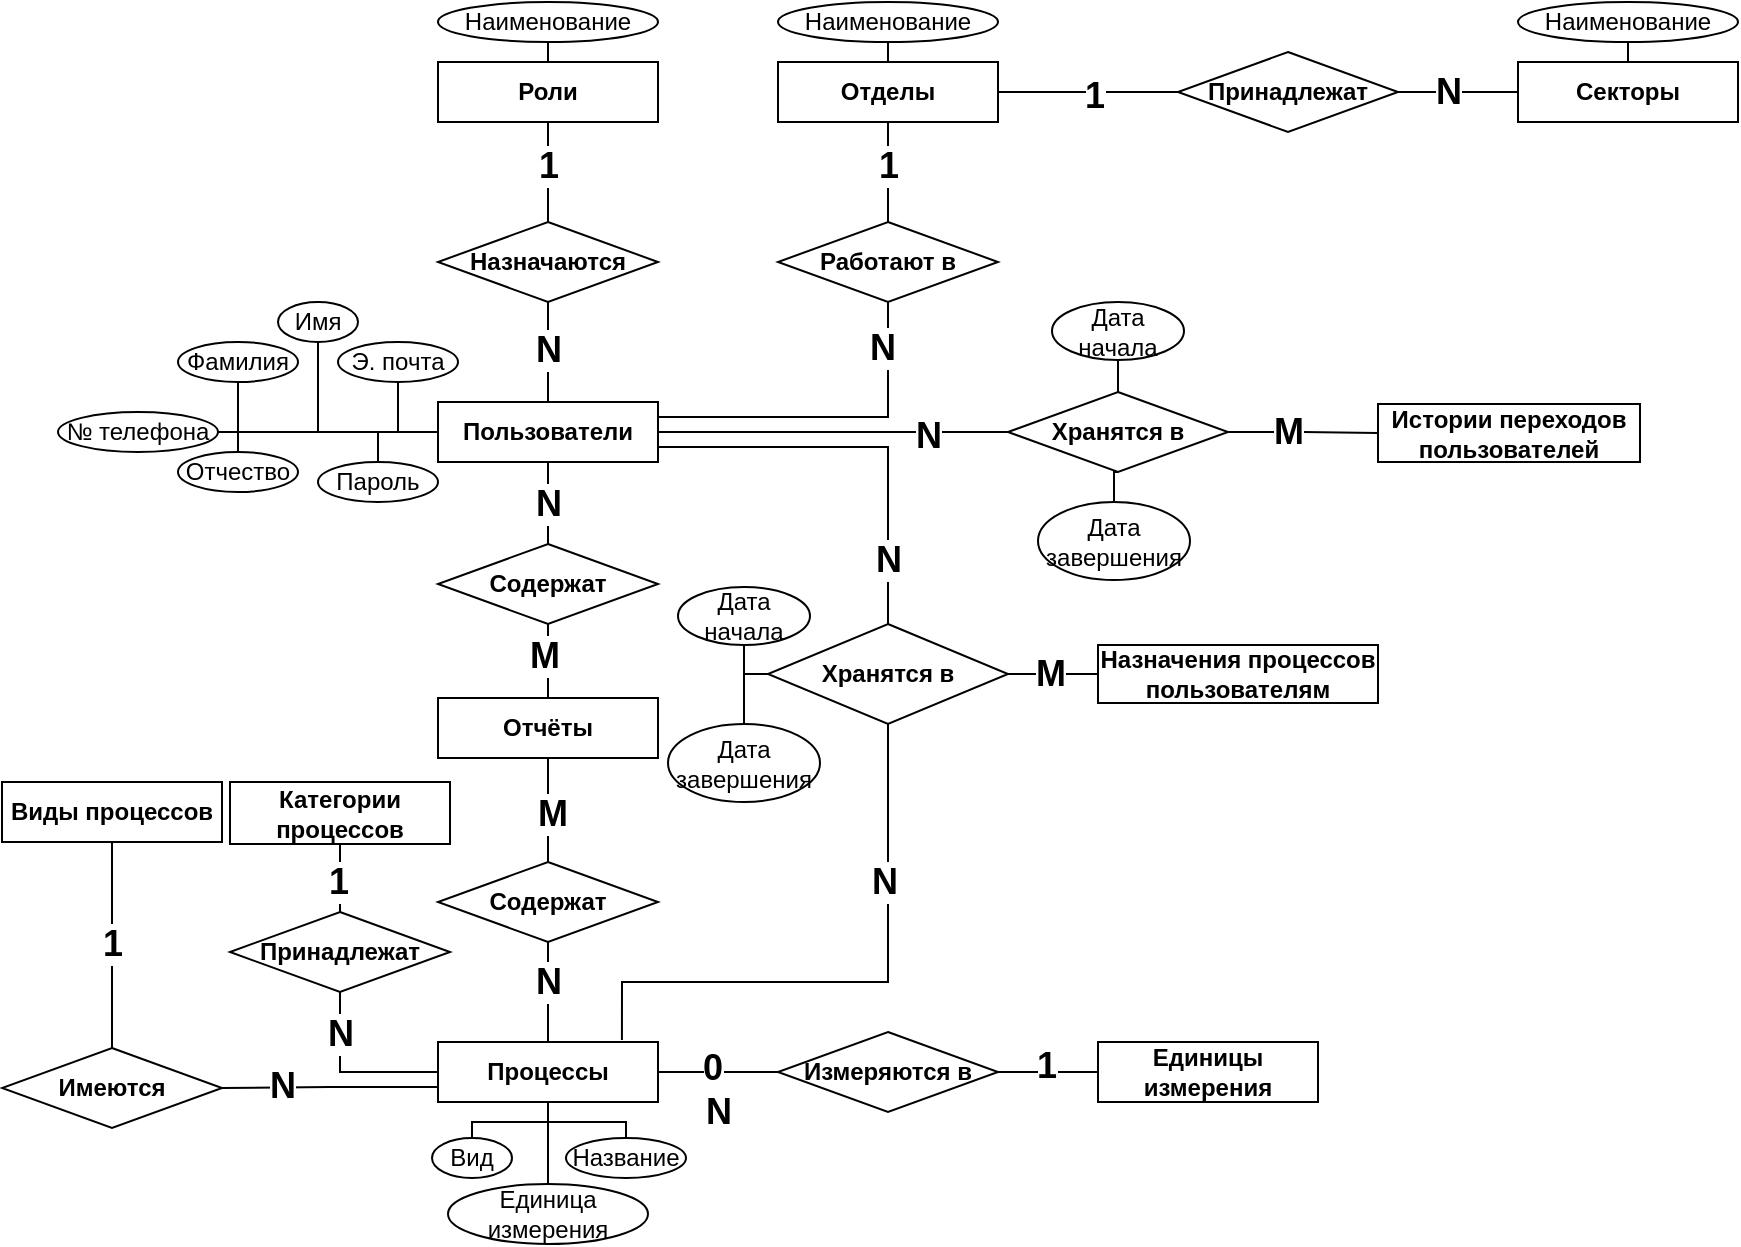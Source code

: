 <mxfile version="24.7.17">
  <diagram id="C5RBs43oDa-KdzZeNtuy" name="Page-1">
    <mxGraphModel dx="2073" dy="788" grid="1" gridSize="10" guides="1" tooltips="1" connect="1" arrows="1" fold="1" page="1" pageScale="1" pageWidth="827" pageHeight="1169" math="0" shadow="0">
      <root>
        <mxCell id="WIyWlLk6GJQsqaUBKTNV-0" />
        <mxCell id="WIyWlLk6GJQsqaUBKTNV-1" parent="WIyWlLk6GJQsqaUBKTNV-0" />
        <mxCell id="W_4Bm7sXQjZraBUoMWmw-0" value="Роли" style="rounded=0;whiteSpace=wrap;html=1;fontStyle=1" parent="WIyWlLk6GJQsqaUBKTNV-1" vertex="1">
          <mxGeometry x="60" y="80" width="110" height="30" as="geometry" />
        </mxCell>
        <mxCell id="W_4Bm7sXQjZraBUoMWmw-1" value="Назначаются" style="rhombus;whiteSpace=wrap;html=1;fontStyle=1" parent="WIyWlLk6GJQsqaUBKTNV-1" vertex="1">
          <mxGeometry x="60" y="160" width="110" height="40" as="geometry" />
        </mxCell>
        <mxCell id="W_4Bm7sXQjZraBUoMWmw-3" value="Пользователи" style="rounded=0;whiteSpace=wrap;html=1;fontStyle=1" parent="WIyWlLk6GJQsqaUBKTNV-1" vertex="1">
          <mxGeometry x="60" y="250" width="110" height="30" as="geometry" />
        </mxCell>
        <mxCell id="W_4Bm7sXQjZraBUoMWmw-4" value="Отчёты" style="rounded=0;whiteSpace=wrap;html=1;fontStyle=1" parent="WIyWlLk6GJQsqaUBKTNV-1" vertex="1">
          <mxGeometry x="60" y="398" width="110" height="30" as="geometry" />
        </mxCell>
        <mxCell id="39qr3r9xYdan70bBbCt1-0" value="Процессы" style="rounded=0;whiteSpace=wrap;html=1;fontStyle=1" parent="WIyWlLk6GJQsqaUBKTNV-1" vertex="1">
          <mxGeometry x="60" y="570" width="110" height="30" as="geometry" />
        </mxCell>
        <mxCell id="39qr3r9xYdan70bBbCt1-3" value="" style="endArrow=none;html=1;rounded=0;edgeStyle=orthogonalEdgeStyle;entryX=0.5;entryY=1;entryDx=0;entryDy=0;exitX=0.5;exitY=0;exitDx=0;exitDy=0;fontStyle=1" parent="WIyWlLk6GJQsqaUBKTNV-1" source="W_4Bm7sXQjZraBUoMWmw-1" target="W_4Bm7sXQjZraBUoMWmw-0" edge="1">
          <mxGeometry width="50" height="50" relative="1" as="geometry">
            <mxPoint x="210" y="330" as="sourcePoint" />
            <mxPoint x="260" y="280" as="targetPoint" />
          </mxGeometry>
        </mxCell>
        <mxCell id="39qr3r9xYdan70bBbCt1-14" value="&lt;font style=&quot;font-size: 18px;&quot;&gt;1&lt;/font&gt;" style="edgeLabel;html=1;align=center;verticalAlign=middle;resizable=0;points=[];fontStyle=1" parent="39qr3r9xYdan70bBbCt1-3" vertex="1" connectable="0">
          <mxGeometry x="0.12" relative="1" as="geometry">
            <mxPoint as="offset" />
          </mxGeometry>
        </mxCell>
        <mxCell id="39qr3r9xYdan70bBbCt1-4" value="" style="endArrow=none;html=1;rounded=0;edgeStyle=orthogonalEdgeStyle;entryX=0.5;entryY=1;entryDx=0;entryDy=0;exitX=0.5;exitY=0;exitDx=0;exitDy=0;fontStyle=1" parent="WIyWlLk6GJQsqaUBKTNV-1" source="W_4Bm7sXQjZraBUoMWmw-3" target="W_4Bm7sXQjZraBUoMWmw-1" edge="1">
          <mxGeometry width="50" height="50" relative="1" as="geometry">
            <mxPoint x="335" y="290" as="sourcePoint" />
            <mxPoint x="200" y="180" as="targetPoint" />
          </mxGeometry>
        </mxCell>
        <mxCell id="39qr3r9xYdan70bBbCt1-17" value="&lt;font style=&quot;font-size: 18px;&quot;&gt;&lt;b&gt;N&lt;/b&gt;&lt;/font&gt;" style="edgeLabel;html=1;align=center;verticalAlign=middle;resizable=0;points=[];" parent="39qr3r9xYdan70bBbCt1-4" vertex="1" connectable="0">
          <mxGeometry x="0.04" relative="1" as="geometry">
            <mxPoint as="offset" />
          </mxGeometry>
        </mxCell>
        <mxCell id="39qr3r9xYdan70bBbCt1-5" value="" style="endArrow=none;html=1;rounded=0;edgeStyle=orthogonalEdgeStyle;entryX=0.5;entryY=1;entryDx=0;entryDy=0;fontStyle=1;exitX=0.5;exitY=0;exitDx=0;exitDy=0;" parent="WIyWlLk6GJQsqaUBKTNV-1" source="W_4Bm7sXQjZraBUoMWmw-0" target="39qr3r9xYdan70bBbCt1-23" edge="1">
          <mxGeometry width="50" height="50" relative="1" as="geometry">
            <mxPoint x="760" y="200" as="sourcePoint" />
            <mxPoint x="540" y="110" as="targetPoint" />
          </mxGeometry>
        </mxCell>
        <mxCell id="39qr3r9xYdan70bBbCt1-6" value="" style="endArrow=none;html=1;rounded=0;edgeStyle=orthogonalEdgeStyle;entryX=1;entryY=0.5;entryDx=0;entryDy=0;fontStyle=1;exitX=0;exitY=0.5;exitDx=0;exitDy=0;" parent="WIyWlLk6GJQsqaUBKTNV-1" source="p_pnH_h7yqQXDwHXi8lg-4" target="p_pnH_h7yqQXDwHXi8lg-0" edge="1">
          <mxGeometry width="50" height="50" relative="1" as="geometry">
            <mxPoint x="400" y="180" as="sourcePoint" />
            <mxPoint x="360" y="165" as="targetPoint" />
          </mxGeometry>
        </mxCell>
        <mxCell id="p_pnH_h7yqQXDwHXi8lg-6" value="&lt;b&gt;&lt;font style=&quot;font-size: 18px;&quot;&gt;1&lt;/font&gt;&lt;/b&gt;" style="edgeLabel;html=1;align=center;verticalAlign=middle;resizable=0;points=[];" parent="39qr3r9xYdan70bBbCt1-6" vertex="1" connectable="0">
          <mxGeometry x="-0.057" y="2" relative="1" as="geometry">
            <mxPoint as="offset" />
          </mxGeometry>
        </mxCell>
        <mxCell id="39qr3r9xYdan70bBbCt1-7" value="" style="endArrow=none;html=1;rounded=0;edgeStyle=orthogonalEdgeStyle;entryX=0.5;entryY=1;entryDx=0;entryDy=0;fontStyle=1;exitX=0.5;exitY=0;exitDx=0;exitDy=0;" parent="WIyWlLk6GJQsqaUBKTNV-1" source="p_pnH_h7yqQXDwHXi8lg-13" target="p_pnH_h7yqQXDwHXi8lg-10" edge="1">
          <mxGeometry width="50" height="50" relative="1" as="geometry">
            <mxPoint x="416" y="860" as="sourcePoint" />
            <mxPoint x="196" y="770" as="targetPoint" />
          </mxGeometry>
        </mxCell>
        <mxCell id="p_pnH_h7yqQXDwHXi8lg-52" value="&lt;b&gt;&lt;font style=&quot;font-size: 18px;&quot;&gt;1&lt;/font&gt;&lt;/b&gt;" style="edgeLabel;html=1;align=center;verticalAlign=middle;resizable=0;points=[];" parent="39qr3r9xYdan70bBbCt1-7" vertex="1" connectable="0">
          <mxGeometry y="-1" relative="1" as="geometry">
            <mxPoint x="-1" y="-1" as="offset" />
          </mxGeometry>
        </mxCell>
        <mxCell id="39qr3r9xYdan70bBbCt1-9" value="" style="endArrow=none;html=1;rounded=0;edgeStyle=orthogonalEdgeStyle;entryX=1;entryY=0.25;entryDx=0;entryDy=0;fontStyle=1;exitX=0.5;exitY=1;exitDx=0;exitDy=0;" parent="WIyWlLk6GJQsqaUBKTNV-1" source="39qr3r9xYdan70bBbCt1-50" target="W_4Bm7sXQjZraBUoMWmw-3" edge="1">
          <mxGeometry width="50" height="50" relative="1" as="geometry">
            <mxPoint x="440" y="390" as="sourcePoint" />
            <mxPoint x="220" y="300" as="targetPoint" />
          </mxGeometry>
        </mxCell>
        <mxCell id="p_pnH_h7yqQXDwHXi8lg-8" value="&lt;b&gt;&lt;font style=&quot;font-size: 18px;&quot;&gt;N&lt;/font&gt;&lt;/b&gt;" style="edgeLabel;html=1;align=center;verticalAlign=middle;resizable=0;points=[];" parent="39qr3r9xYdan70bBbCt1-9" vertex="1" connectable="0">
          <mxGeometry x="0.075" y="-1" relative="1" as="geometry">
            <mxPoint x="32" y="-34" as="offset" />
          </mxGeometry>
        </mxCell>
        <mxCell id="39qr3r9xYdan70bBbCt1-23" value="Наименование" style="ellipse;whiteSpace=wrap;html=1;" parent="WIyWlLk6GJQsqaUBKTNV-1" vertex="1">
          <mxGeometry x="60" y="50" width="110" height="20" as="geometry" />
        </mxCell>
        <mxCell id="39qr3r9xYdan70bBbCt1-25" value="" style="endArrow=none;html=1;rounded=0;edgeStyle=orthogonalEdgeStyle;entryX=0.5;entryY=1;entryDx=0;entryDy=0;fontStyle=1;exitX=0;exitY=0.5;exitDx=0;exitDy=0;" parent="WIyWlLk6GJQsqaUBKTNV-1" source="W_4Bm7sXQjZraBUoMWmw-3" target="39qr3r9xYdan70bBbCt1-26" edge="1">
          <mxGeometry width="50" height="50" relative="1" as="geometry">
            <mxPoint x="-70" y="180" as="sourcePoint" />
            <mxPoint x="410" y="205" as="targetPoint" />
          </mxGeometry>
        </mxCell>
        <mxCell id="39qr3r9xYdan70bBbCt1-26" value="Фамилия" style="ellipse;whiteSpace=wrap;html=1;" parent="WIyWlLk6GJQsqaUBKTNV-1" vertex="1">
          <mxGeometry x="-70" y="220" width="60" height="20" as="geometry" />
        </mxCell>
        <mxCell id="39qr3r9xYdan70bBbCt1-27" value="" style="endArrow=none;html=1;rounded=0;edgeStyle=orthogonalEdgeStyle;entryX=0.5;entryY=1;entryDx=0;entryDy=0;fontStyle=1;exitX=0;exitY=0.5;exitDx=0;exitDy=0;" parent="WIyWlLk6GJQsqaUBKTNV-1" source="W_4Bm7sXQjZraBUoMWmw-3" target="39qr3r9xYdan70bBbCt1-28" edge="1">
          <mxGeometry width="50" height="50" relative="1" as="geometry">
            <mxPoint x="60" y="260" as="sourcePoint" />
            <mxPoint x="430" y="275" as="targetPoint" />
          </mxGeometry>
        </mxCell>
        <mxCell id="39qr3r9xYdan70bBbCt1-28" value="Имя" style="ellipse;whiteSpace=wrap;html=1;" parent="WIyWlLk6GJQsqaUBKTNV-1" vertex="1">
          <mxGeometry x="-20" y="200" width="40" height="20" as="geometry" />
        </mxCell>
        <mxCell id="39qr3r9xYdan70bBbCt1-29" value="" style="endArrow=none;html=1;rounded=0;edgeStyle=orthogonalEdgeStyle;entryX=0.5;entryY=0;entryDx=0;entryDy=0;fontStyle=1;exitX=0;exitY=0.5;exitDx=0;exitDy=0;" parent="WIyWlLk6GJQsqaUBKTNV-1" source="W_4Bm7sXQjZraBUoMWmw-3" target="39qr3r9xYdan70bBbCt1-30" edge="1">
          <mxGeometry width="50" height="50" relative="1" as="geometry">
            <mxPoint x="-70" y="180" as="sourcePoint" />
            <mxPoint x="490" y="35" as="targetPoint" />
          </mxGeometry>
        </mxCell>
        <mxCell id="39qr3r9xYdan70bBbCt1-30" value="Отчество" style="ellipse;whiteSpace=wrap;html=1;" parent="WIyWlLk6GJQsqaUBKTNV-1" vertex="1">
          <mxGeometry x="-70" y="275" width="60" height="20" as="geometry" />
        </mxCell>
        <mxCell id="39qr3r9xYdan70bBbCt1-32" value="" style="endArrow=none;html=1;rounded=0;edgeStyle=orthogonalEdgeStyle;entryX=0.5;entryY=1;entryDx=0;entryDy=0;fontStyle=1;exitX=0;exitY=0.5;exitDx=0;exitDy=0;" parent="WIyWlLk6GJQsqaUBKTNV-1" source="W_4Bm7sXQjZraBUoMWmw-3" target="39qr3r9xYdan70bBbCt1-33" edge="1">
          <mxGeometry width="50" height="50" relative="1" as="geometry">
            <mxPoint x="-70" y="265" as="sourcePoint" />
            <mxPoint x="410" y="290" as="targetPoint" />
          </mxGeometry>
        </mxCell>
        <mxCell id="39qr3r9xYdan70bBbCt1-34" value="" style="endArrow=none;html=1;rounded=0;edgeStyle=orthogonalEdgeStyle;entryX=1;entryY=0.5;entryDx=0;entryDy=0;fontStyle=1;exitX=0;exitY=0.5;exitDx=0;exitDy=0;" parent="WIyWlLk6GJQsqaUBKTNV-1" source="W_4Bm7sXQjZraBUoMWmw-3" target="39qr3r9xYdan70bBbCt1-35" edge="1">
          <mxGeometry width="50" height="50" relative="1" as="geometry">
            <mxPoint x="-70" y="265" as="sourcePoint" />
            <mxPoint x="430" y="360" as="targetPoint" />
          </mxGeometry>
        </mxCell>
        <mxCell id="39qr3r9xYdan70bBbCt1-35" value="№ телефона" style="ellipse;whiteSpace=wrap;html=1;" parent="WIyWlLk6GJQsqaUBKTNV-1" vertex="1">
          <mxGeometry x="-130" y="255" width="80" height="20" as="geometry" />
        </mxCell>
        <mxCell id="39qr3r9xYdan70bBbCt1-36" value="" style="endArrow=none;html=1;rounded=0;edgeStyle=orthogonalEdgeStyle;entryX=0.5;entryY=0;entryDx=0;entryDy=0;fontStyle=1;exitX=0;exitY=0.5;exitDx=0;exitDy=0;" parent="WIyWlLk6GJQsqaUBKTNV-1" source="W_4Bm7sXQjZraBUoMWmw-3" target="39qr3r9xYdan70bBbCt1-37" edge="1">
          <mxGeometry width="50" height="50" relative="1" as="geometry">
            <mxPoint x="-70" y="265" as="sourcePoint" />
            <mxPoint x="490" y="120" as="targetPoint" />
          </mxGeometry>
        </mxCell>
        <mxCell id="39qr3r9xYdan70bBbCt1-37" value="Пароль" style="ellipse;whiteSpace=wrap;html=1;" parent="WIyWlLk6GJQsqaUBKTNV-1" vertex="1">
          <mxGeometry y="280" width="60" height="20" as="geometry" />
        </mxCell>
        <mxCell id="39qr3r9xYdan70bBbCt1-33" value="Э. почта" style="ellipse;whiteSpace=wrap;html=1;" parent="WIyWlLk6GJQsqaUBKTNV-1" vertex="1">
          <mxGeometry x="10" y="220" width="60" height="20" as="geometry" />
        </mxCell>
        <mxCell id="39qr3r9xYdan70bBbCt1-40" value="" style="endArrow=none;html=1;rounded=0;edgeStyle=orthogonalEdgeStyle;entryX=0.5;entryY=0;entryDx=0;entryDy=0;fontStyle=1;exitX=0.5;exitY=1;exitDx=0;exitDy=0;" parent="WIyWlLk6GJQsqaUBKTNV-1" source="39qr3r9xYdan70bBbCt1-0" target="39qr3r9xYdan70bBbCt1-41" edge="1">
          <mxGeometry width="50" height="50" relative="1" as="geometry">
            <mxPoint x="166" y="785" as="sourcePoint" />
            <mxPoint x="686" y="810" as="targetPoint" />
          </mxGeometry>
        </mxCell>
        <mxCell id="39qr3r9xYdan70bBbCt1-41" value="Название" style="ellipse;whiteSpace=wrap;html=1;" parent="WIyWlLk6GJQsqaUBKTNV-1" vertex="1">
          <mxGeometry x="124" y="618" width="60" height="20" as="geometry" />
        </mxCell>
        <mxCell id="39qr3r9xYdan70bBbCt1-42" value="" style="endArrow=none;html=1;rounded=0;edgeStyle=orthogonalEdgeStyle;entryX=0.5;entryY=0;entryDx=0;entryDy=0;fontStyle=1;exitX=0.5;exitY=1;exitDx=0;exitDy=0;" parent="WIyWlLk6GJQsqaUBKTNV-1" source="39qr3r9xYdan70bBbCt1-0" target="39qr3r9xYdan70bBbCt1-43" edge="1">
          <mxGeometry width="50" height="50" relative="1" as="geometry">
            <mxPoint x="166" y="785" as="sourcePoint" />
            <mxPoint x="706" y="880" as="targetPoint" />
          </mxGeometry>
        </mxCell>
        <mxCell id="39qr3r9xYdan70bBbCt1-43" value="Вид" style="ellipse;whiteSpace=wrap;html=1;" parent="WIyWlLk6GJQsqaUBKTNV-1" vertex="1">
          <mxGeometry x="57" y="618" width="40" height="20" as="geometry" />
        </mxCell>
        <mxCell id="39qr3r9xYdan70bBbCt1-44" value="" style="endArrow=none;html=1;rounded=0;edgeStyle=orthogonalEdgeStyle;entryX=0.5;entryY=0;entryDx=0;entryDy=0;fontStyle=1;exitX=0.5;exitY=1;exitDx=0;exitDy=0;" parent="WIyWlLk6GJQsqaUBKTNV-1" source="39qr3r9xYdan70bBbCt1-0" target="39qr3r9xYdan70bBbCt1-45" edge="1">
          <mxGeometry width="50" height="50" relative="1" as="geometry">
            <mxPoint x="136" y="770" as="sourcePoint" />
            <mxPoint x="766" y="640" as="targetPoint" />
          </mxGeometry>
        </mxCell>
        <mxCell id="39qr3r9xYdan70bBbCt1-45" value="Единица измерения" style="ellipse;whiteSpace=wrap;html=1;" parent="WIyWlLk6GJQsqaUBKTNV-1" vertex="1">
          <mxGeometry x="65" y="641" width="100" height="30" as="geometry" />
        </mxCell>
        <mxCell id="39qr3r9xYdan70bBbCt1-49" value="Секторы" style="rounded=0;whiteSpace=wrap;html=1;fontStyle=1" parent="WIyWlLk6GJQsqaUBKTNV-1" vertex="1">
          <mxGeometry x="600" y="80" width="110" height="30" as="geometry" />
        </mxCell>
        <mxCell id="39qr3r9xYdan70bBbCt1-50" value="Работают в" style="rhombus;whiteSpace=wrap;html=1;fontStyle=1" parent="WIyWlLk6GJQsqaUBKTNV-1" vertex="1">
          <mxGeometry x="230" y="160" width="110" height="40" as="geometry" />
        </mxCell>
        <mxCell id="39qr3r9xYdan70bBbCt1-51" value="" style="endArrow=none;html=1;rounded=0;edgeStyle=orthogonalEdgeStyle;entryX=0.5;entryY=1;entryDx=0;entryDy=0;exitX=0.5;exitY=0;exitDx=0;exitDy=0;fontStyle=1" parent="WIyWlLk6GJQsqaUBKTNV-1" source="39qr3r9xYdan70bBbCt1-50" target="p_pnH_h7yqQXDwHXi8lg-0" edge="1">
          <mxGeometry width="50" height="50" relative="1" as="geometry">
            <mxPoint x="430" y="340" as="sourcePoint" />
            <mxPoint x="480" y="290" as="targetPoint" />
          </mxGeometry>
        </mxCell>
        <mxCell id="39qr3r9xYdan70bBbCt1-52" value="&lt;font style=&quot;font-size: 18px;&quot;&gt;1&lt;/font&gt;" style="edgeLabel;html=1;align=center;verticalAlign=middle;resizable=0;points=[];fontStyle=1" parent="39qr3r9xYdan70bBbCt1-51" vertex="1" connectable="0">
          <mxGeometry x="0.12" relative="1" as="geometry">
            <mxPoint as="offset" />
          </mxGeometry>
        </mxCell>
        <mxCell id="39qr3r9xYdan70bBbCt1-53" value="" style="endArrow=none;html=1;rounded=0;edgeStyle=orthogonalEdgeStyle;entryX=0.5;entryY=1;entryDx=0;entryDy=0;fontStyle=1;exitX=0.5;exitY=0;exitDx=0;exitDy=0;" parent="WIyWlLk6GJQsqaUBKTNV-1" source="39qr3r9xYdan70bBbCt1-49" target="39qr3r9xYdan70bBbCt1-54" edge="1">
          <mxGeometry width="50" height="50" relative="1" as="geometry">
            <mxPoint x="1330" y="210" as="sourcePoint" />
            <mxPoint x="1110" y="120" as="targetPoint" />
          </mxGeometry>
        </mxCell>
        <mxCell id="39qr3r9xYdan70bBbCt1-54" value="Наименование" style="ellipse;whiteSpace=wrap;html=1;" parent="WIyWlLk6GJQsqaUBKTNV-1" vertex="1">
          <mxGeometry x="600" y="50" width="110" height="20" as="geometry" />
        </mxCell>
        <mxCell id="p_pnH_h7yqQXDwHXi8lg-0" value="Отделы" style="rounded=0;whiteSpace=wrap;html=1;fontStyle=1" parent="WIyWlLk6GJQsqaUBKTNV-1" vertex="1">
          <mxGeometry x="230" y="80" width="110" height="30" as="geometry" />
        </mxCell>
        <mxCell id="p_pnH_h7yqQXDwHXi8lg-1" value="" style="endArrow=none;html=1;rounded=0;edgeStyle=orthogonalEdgeStyle;entryX=0.5;entryY=1;entryDx=0;entryDy=0;fontStyle=1;exitX=0.5;exitY=0;exitDx=0;exitDy=0;" parent="WIyWlLk6GJQsqaUBKTNV-1" source="p_pnH_h7yqQXDwHXi8lg-0" target="p_pnH_h7yqQXDwHXi8lg-2" edge="1">
          <mxGeometry width="50" height="50" relative="1" as="geometry">
            <mxPoint x="980" y="210" as="sourcePoint" />
            <mxPoint x="760" y="120" as="targetPoint" />
          </mxGeometry>
        </mxCell>
        <mxCell id="p_pnH_h7yqQXDwHXi8lg-2" value="Наименование" style="ellipse;whiteSpace=wrap;html=1;" parent="WIyWlLk6GJQsqaUBKTNV-1" vertex="1">
          <mxGeometry x="230" y="50" width="110" height="20" as="geometry" />
        </mxCell>
        <mxCell id="p_pnH_h7yqQXDwHXi8lg-4" value="Принадлежат" style="rhombus;whiteSpace=wrap;html=1;fontStyle=1" parent="WIyWlLk6GJQsqaUBKTNV-1" vertex="1">
          <mxGeometry x="430" y="75" width="110" height="40" as="geometry" />
        </mxCell>
        <mxCell id="p_pnH_h7yqQXDwHXi8lg-5" value="" style="endArrow=none;html=1;rounded=0;edgeStyle=orthogonalEdgeStyle;entryX=0;entryY=0.5;entryDx=0;entryDy=0;fontStyle=1;exitX=1;exitY=0.5;exitDx=0;exitDy=0;" parent="WIyWlLk6GJQsqaUBKTNV-1" source="p_pnH_h7yqQXDwHXi8lg-4" target="39qr3r9xYdan70bBbCt1-49" edge="1">
          <mxGeometry width="50" height="50" relative="1" as="geometry">
            <mxPoint x="430" y="180" as="sourcePoint" />
            <mxPoint x="370" y="105" as="targetPoint" />
          </mxGeometry>
        </mxCell>
        <mxCell id="p_pnH_h7yqQXDwHXi8lg-9" value="&lt;b&gt;&lt;font style=&quot;font-size: 18px;&quot;&gt;N&lt;/font&gt;&lt;/b&gt;" style="edgeLabel;html=1;align=center;verticalAlign=middle;resizable=0;points=[];" parent="p_pnH_h7yqQXDwHXi8lg-5" vertex="1" connectable="0">
          <mxGeometry x="-0.167" relative="1" as="geometry">
            <mxPoint as="offset" />
          </mxGeometry>
        </mxCell>
        <mxCell id="p_pnH_h7yqQXDwHXi8lg-10" value="Виды процессов" style="rounded=0;whiteSpace=wrap;html=1;fontStyle=1" parent="WIyWlLk6GJQsqaUBKTNV-1" vertex="1">
          <mxGeometry x="-158" y="440" width="110" height="30" as="geometry" />
        </mxCell>
        <mxCell id="p_pnH_h7yqQXDwHXi8lg-11" value="Категории процессов" style="rounded=0;whiteSpace=wrap;html=1;fontStyle=1" parent="WIyWlLk6GJQsqaUBKTNV-1" vertex="1">
          <mxGeometry x="-44" y="440" width="110" height="31" as="geometry" />
        </mxCell>
        <mxCell id="p_pnH_h7yqQXDwHXi8lg-12" value="Принадлежат" style="rhombus;whiteSpace=wrap;html=1;fontStyle=1" parent="WIyWlLk6GJQsqaUBKTNV-1" vertex="1">
          <mxGeometry x="-44" y="505" width="110" height="40" as="geometry" />
        </mxCell>
        <mxCell id="p_pnH_h7yqQXDwHXi8lg-13" value="Имеются" style="rhombus;whiteSpace=wrap;html=1;fontStyle=1" parent="WIyWlLk6GJQsqaUBKTNV-1" vertex="1">
          <mxGeometry x="-158" y="573" width="110" height="40" as="geometry" />
        </mxCell>
        <mxCell id="p_pnH_h7yqQXDwHXi8lg-14" value="" style="endArrow=none;html=1;rounded=0;edgeStyle=orthogonalEdgeStyle;fontStyle=1;entryX=1;entryY=0.5;entryDx=0;entryDy=0;exitX=0;exitY=0.75;exitDx=0;exitDy=0;" parent="WIyWlLk6GJQsqaUBKTNV-1" source="39qr3r9xYdan70bBbCt1-0" target="p_pnH_h7yqQXDwHXi8lg-13" edge="1">
          <mxGeometry width="50" height="50" relative="1" as="geometry">
            <mxPoint x="136" y="650" as="sourcePoint" />
            <mxPoint x="66" y="700" as="targetPoint" />
          </mxGeometry>
        </mxCell>
        <mxCell id="p_pnH_h7yqQXDwHXi8lg-51" value="&lt;b&gt;&lt;font style=&quot;font-size: 18px;&quot;&gt;N&lt;/font&gt;&lt;/b&gt;" style="edgeLabel;html=1;align=center;verticalAlign=middle;resizable=0;points=[];" parent="p_pnH_h7yqQXDwHXi8lg-14" vertex="1" connectable="0">
          <mxGeometry y="-2" relative="1" as="geometry">
            <mxPoint x="-24" y="1" as="offset" />
          </mxGeometry>
        </mxCell>
        <mxCell id="p_pnH_h7yqQXDwHXi8lg-15" value="" style="endArrow=none;html=1;rounded=0;edgeStyle=orthogonalEdgeStyle;entryX=0.5;entryY=1;entryDx=0;entryDy=0;fontStyle=1;exitX=0;exitY=0.5;exitDx=0;exitDy=0;" parent="WIyWlLk6GJQsqaUBKTNV-1" source="39qr3r9xYdan70bBbCt1-0" target="p_pnH_h7yqQXDwHXi8lg-12" edge="1">
          <mxGeometry width="50" height="50" relative="1" as="geometry">
            <mxPoint x="6" y="525" as="sourcePoint" />
            <mxPoint x="6" y="590" as="targetPoint" />
          </mxGeometry>
        </mxCell>
        <mxCell id="p_pnH_h7yqQXDwHXi8lg-92" value="&lt;font style=&quot;font-size: 18px;&quot;&gt;&lt;b&gt;N&lt;/b&gt;&lt;/font&gt;" style="edgeLabel;html=1;align=center;verticalAlign=middle;resizable=0;points=[];" parent="p_pnH_h7yqQXDwHXi8lg-15" vertex="1" connectable="0">
          <mxGeometry x="0.528" relative="1" as="geometry">
            <mxPoint as="offset" />
          </mxGeometry>
        </mxCell>
        <mxCell id="p_pnH_h7yqQXDwHXi8lg-16" value="" style="endArrow=none;html=1;rounded=0;edgeStyle=orthogonalEdgeStyle;fontStyle=1;exitX=0.5;exitY=0;exitDx=0;exitDy=0;entryX=0.5;entryY=1;entryDx=0;entryDy=0;" parent="WIyWlLk6GJQsqaUBKTNV-1" source="39qr3r9xYdan70bBbCt1-0" target="p_pnH_h7yqQXDwHXi8lg-46" edge="1">
          <mxGeometry width="50" height="50" relative="1" as="geometry">
            <mxPoint x="156" y="695" as="sourcePoint" />
            <mxPoint x="196" y="740" as="targetPoint" />
          </mxGeometry>
        </mxCell>
        <mxCell id="p_pnH_h7yqQXDwHXi8lg-53" value="&lt;b&gt;&lt;font style=&quot;font-size: 18px;&quot;&gt;N&lt;/font&gt;&lt;/b&gt;" style="edgeLabel;html=1;align=center;verticalAlign=middle;resizable=0;points=[];" parent="p_pnH_h7yqQXDwHXi8lg-16" vertex="1" connectable="0">
          <mxGeometry x="0.318" y="-1" relative="1" as="geometry">
            <mxPoint x="-1" y="3" as="offset" />
          </mxGeometry>
        </mxCell>
        <mxCell id="p_pnH_h7yqQXDwHXi8lg-17" value="" style="endArrow=none;html=1;rounded=0;edgeStyle=orthogonalEdgeStyle;entryX=0.5;entryY=1;entryDx=0;entryDy=0;fontStyle=1;exitX=0.5;exitY=0;exitDx=0;exitDy=0;" parent="WIyWlLk6GJQsqaUBKTNV-1" source="p_pnH_h7yqQXDwHXi8lg-46" target="W_4Bm7sXQjZraBUoMWmw-4" edge="1">
          <mxGeometry width="50" height="50" relative="1" as="geometry">
            <mxPoint x="271" y="682" as="sourcePoint" />
            <mxPoint x="271" y="747" as="targetPoint" />
          </mxGeometry>
        </mxCell>
        <mxCell id="p_pnH_h7yqQXDwHXi8lg-90" value="&lt;b&gt;&lt;font style=&quot;font-size: 18px;&quot;&gt;M&lt;/font&gt;&lt;/b&gt;" style="edgeLabel;html=1;align=center;verticalAlign=middle;resizable=0;points=[];" parent="p_pnH_h7yqQXDwHXi8lg-17" vertex="1" connectable="0">
          <mxGeometry x="-0.08" y="-2" relative="1" as="geometry">
            <mxPoint as="offset" />
          </mxGeometry>
        </mxCell>
        <mxCell id="p_pnH_h7yqQXDwHXi8lg-43" value="" style="endArrow=none;html=1;rounded=0;edgeStyle=orthogonalEdgeStyle;fontStyle=1;entryX=0.5;entryY=0;entryDx=0;entryDy=0;exitX=0.5;exitY=1;exitDx=0;exitDy=0;" parent="WIyWlLk6GJQsqaUBKTNV-1" source="p_pnH_h7yqQXDwHXi8lg-11" target="p_pnH_h7yqQXDwHXi8lg-12" edge="1">
          <mxGeometry width="50" height="50" relative="1" as="geometry">
            <mxPoint x="-234" y="615" as="sourcePoint" />
            <mxPoint x="-124" y="680" as="targetPoint" />
            <Array as="points" />
          </mxGeometry>
        </mxCell>
        <mxCell id="p_pnH_h7yqQXDwHXi8lg-93" value="&lt;b&gt;&lt;font style=&quot;font-size: 18px;&quot;&gt;1&lt;/font&gt;&lt;/b&gt;" style="edgeLabel;html=1;align=center;verticalAlign=middle;resizable=0;points=[];" parent="p_pnH_h7yqQXDwHXi8lg-43" vertex="1" connectable="0">
          <mxGeometry x="-0.235" y="1" relative="1" as="geometry">
            <mxPoint x="-2" y="6" as="offset" />
          </mxGeometry>
        </mxCell>
        <mxCell id="p_pnH_h7yqQXDwHXi8lg-46" value="Содержат" style="rhombus;whiteSpace=wrap;html=1;fontStyle=1" parent="WIyWlLk6GJQsqaUBKTNV-1" vertex="1">
          <mxGeometry x="60" y="480" width="110" height="40" as="geometry" />
        </mxCell>
        <mxCell id="p_pnH_h7yqQXDwHXi8lg-55" value="" style="endArrow=none;html=1;rounded=0;edgeStyle=orthogonalEdgeStyle;entryX=0;entryY=0.5;entryDx=0;entryDy=0;fontStyle=1;exitX=1;exitY=0.5;exitDx=0;exitDy=0;" parent="WIyWlLk6GJQsqaUBKTNV-1" source="39qr3r9xYdan70bBbCt1-0" target="p_pnH_h7yqQXDwHXi8lg-95" edge="1">
          <mxGeometry width="50" height="50" relative="1" as="geometry">
            <mxPoint x="230" y="470" as="sourcePoint" />
            <mxPoint x="230" y="535" as="targetPoint" />
          </mxGeometry>
        </mxCell>
        <mxCell id="p_pnH_h7yqQXDwHXi8lg-98" value="&lt;b&gt;&lt;font style=&quot;font-size: 18px;&quot;&gt;0&lt;/font&gt;&lt;/b&gt;" style="edgeLabel;html=1;align=center;verticalAlign=middle;resizable=0;points=[];" parent="p_pnH_h7yqQXDwHXi8lg-55" vertex="1" connectable="0">
          <mxGeometry x="-0.1" y="2" relative="1" as="geometry">
            <mxPoint as="offset" />
          </mxGeometry>
        </mxCell>
        <mxCell id="p_pnH_h7yqQXDwHXi8lg-83" value="Содержат" style="rhombus;whiteSpace=wrap;html=1;fontStyle=1" parent="WIyWlLk6GJQsqaUBKTNV-1" vertex="1">
          <mxGeometry x="60" y="321" width="110" height="40" as="geometry" />
        </mxCell>
        <mxCell id="p_pnH_h7yqQXDwHXi8lg-84" value="" style="endArrow=none;html=1;rounded=0;edgeStyle=orthogonalEdgeStyle;exitX=0.5;exitY=0;exitDx=0;exitDy=0;entryX=0.5;entryY=1;entryDx=0;entryDy=0;" parent="WIyWlLk6GJQsqaUBKTNV-1" source="W_4Bm7sXQjZraBUoMWmw-4" target="p_pnH_h7yqQXDwHXi8lg-83" edge="1">
          <mxGeometry width="50" height="50" relative="1" as="geometry">
            <mxPoint x="20" y="470" as="sourcePoint" />
            <mxPoint x="20" y="410" as="targetPoint" />
          </mxGeometry>
        </mxCell>
        <mxCell id="p_pnH_h7yqQXDwHXi8lg-89" value="&lt;b&gt;&lt;font style=&quot;font-size: 18px;&quot;&gt;M&lt;/font&gt;&lt;/b&gt;" style="edgeLabel;html=1;align=center;verticalAlign=middle;resizable=0;points=[];" parent="p_pnH_h7yqQXDwHXi8lg-84" vertex="1" connectable="0">
          <mxGeometry x="0.164" y="2" relative="1" as="geometry">
            <mxPoint as="offset" />
          </mxGeometry>
        </mxCell>
        <mxCell id="p_pnH_h7yqQXDwHXi8lg-86" value="" style="endArrow=none;html=1;rounded=0;edgeStyle=orthogonalEdgeStyle;entryX=0.5;entryY=0;entryDx=0;entryDy=0;fontStyle=1;exitX=0.5;exitY=1;exitDx=0;exitDy=0;" parent="WIyWlLk6GJQsqaUBKTNV-1" source="W_4Bm7sXQjZraBUoMWmw-3" target="p_pnH_h7yqQXDwHXi8lg-83" edge="1">
          <mxGeometry width="50" height="50" relative="1" as="geometry">
            <mxPoint x="200" y="400" as="sourcePoint" />
            <mxPoint x="200" y="465" as="targetPoint" />
          </mxGeometry>
        </mxCell>
        <mxCell id="p_pnH_h7yqQXDwHXi8lg-87" value="&lt;b&gt;&lt;font style=&quot;font-size: 18px;&quot;&gt;N&lt;/font&gt;&lt;/b&gt;" style="edgeLabel;html=1;align=center;verticalAlign=middle;resizable=0;points=[];" parent="p_pnH_h7yqQXDwHXi8lg-86" vertex="1" connectable="0">
          <mxGeometry x="0.033" relative="1" as="geometry">
            <mxPoint as="offset" />
          </mxGeometry>
        </mxCell>
        <mxCell id="p_pnH_h7yqQXDwHXi8lg-94" value="Единицы измерения" style="rounded=0;whiteSpace=wrap;html=1;fontStyle=1" parent="WIyWlLk6GJQsqaUBKTNV-1" vertex="1">
          <mxGeometry x="390" y="570" width="110" height="30" as="geometry" />
        </mxCell>
        <mxCell id="p_pnH_h7yqQXDwHXi8lg-95" value="Измеряются в" style="rhombus;whiteSpace=wrap;html=1;fontStyle=1" parent="WIyWlLk6GJQsqaUBKTNV-1" vertex="1">
          <mxGeometry x="230" y="565" width="110" height="40" as="geometry" />
        </mxCell>
        <mxCell id="p_pnH_h7yqQXDwHXi8lg-96" value="" style="endArrow=none;html=1;rounded=0;edgeStyle=orthogonalEdgeStyle;entryX=0.836;entryY=-0.033;entryDx=0;entryDy=0;fontStyle=1;exitX=0.5;exitY=1;exitDx=0;exitDy=0;entryPerimeter=0;" parent="WIyWlLk6GJQsqaUBKTNV-1" source="p_pnH_h7yqQXDwHXi8lg-103" target="39qr3r9xYdan70bBbCt1-0" edge="1">
          <mxGeometry width="50" height="50" relative="1" as="geometry">
            <mxPoint x="285" y="445" as="sourcePoint" />
            <mxPoint x="240" y="405" as="targetPoint" />
            <Array as="points">
              <mxPoint x="285" y="540" />
              <mxPoint x="152" y="540" />
            </Array>
          </mxGeometry>
        </mxCell>
        <mxCell id="p_pnH_h7yqQXDwHXi8lg-110" value="&lt;font style=&quot;font-size: 18px;&quot;&gt;&lt;b&gt;N&lt;/b&gt;&lt;/font&gt;" style="edgeLabel;html=1;align=center;verticalAlign=middle;resizable=0;points=[];" parent="p_pnH_h7yqQXDwHXi8lg-96" vertex="1" connectable="0">
          <mxGeometry x="0.44" y="-1" relative="1" as="geometry">
            <mxPoint x="78" y="-49" as="offset" />
          </mxGeometry>
        </mxCell>
        <mxCell id="p_pnH_h7yqQXDwHXi8lg-97" value="" style="endArrow=none;html=1;rounded=0;edgeStyle=orthogonalEdgeStyle;fontStyle=1;exitX=1;exitY=0.5;exitDx=0;exitDy=0;entryX=0;entryY=0.5;entryDx=0;entryDy=0;" parent="WIyWlLk6GJQsqaUBKTNV-1" source="p_pnH_h7yqQXDwHXi8lg-95" target="p_pnH_h7yqQXDwHXi8lg-94" edge="1">
          <mxGeometry width="50" height="50" relative="1" as="geometry">
            <mxPoint x="310" y="613" as="sourcePoint" />
            <mxPoint x="350" y="585" as="targetPoint" />
          </mxGeometry>
        </mxCell>
        <mxCell id="p_pnH_h7yqQXDwHXi8lg-99" value="&lt;font style=&quot;font-size: 18px;&quot;&gt;&lt;b&gt;1&lt;/b&gt;&lt;/font&gt;" style="edgeLabel;html=1;align=center;verticalAlign=middle;resizable=0;points=[];" parent="p_pnH_h7yqQXDwHXi8lg-97" vertex="1" connectable="0">
          <mxGeometry x="-0.04" y="3" relative="1" as="geometry">
            <mxPoint as="offset" />
          </mxGeometry>
        </mxCell>
        <mxCell id="p_pnH_h7yqQXDwHXi8lg-100" value="&lt;b&gt;&lt;font style=&quot;font-size: 18px;&quot;&gt;N&lt;/font&gt;&lt;/b&gt;" style="text;html=1;align=center;verticalAlign=middle;resizable=0;points=[];autosize=1;strokeColor=none;fillColor=none;" parent="WIyWlLk6GJQsqaUBKTNV-1" vertex="1">
          <mxGeometry x="180" y="585" width="40" height="40" as="geometry" />
        </mxCell>
        <mxCell id="p_pnH_h7yqQXDwHXi8lg-101" value="Истории переходов пользователей" style="rounded=0;whiteSpace=wrap;html=1;fontStyle=1" parent="WIyWlLk6GJQsqaUBKTNV-1" vertex="1">
          <mxGeometry x="530" y="251" width="131" height="29" as="geometry" />
        </mxCell>
        <mxCell id="p_pnH_h7yqQXDwHXi8lg-102" value="Назначения процессов пользователям" style="rounded=0;whiteSpace=wrap;html=1;fontStyle=1" parent="WIyWlLk6GJQsqaUBKTNV-1" vertex="1">
          <mxGeometry x="390" y="371.5" width="140" height="29" as="geometry" />
        </mxCell>
        <mxCell id="p_pnH_h7yqQXDwHXi8lg-103" value="Хранятся в" style="rhombus;whiteSpace=wrap;html=1;fontStyle=1" parent="WIyWlLk6GJQsqaUBKTNV-1" vertex="1">
          <mxGeometry x="225" y="361" width="120" height="50" as="geometry" />
        </mxCell>
        <mxCell id="p_pnH_h7yqQXDwHXi8lg-104" value="" style="endArrow=none;html=1;rounded=0;edgeStyle=orthogonalEdgeStyle;fontStyle=1;exitX=1;exitY=0.75;exitDx=0;exitDy=0;entryX=0.5;entryY=0;entryDx=0;entryDy=0;" parent="WIyWlLk6GJQsqaUBKTNV-1" source="W_4Bm7sXQjZraBUoMWmw-3" target="p_pnH_h7yqQXDwHXi8lg-103" edge="1">
          <mxGeometry width="50" height="50" relative="1" as="geometry">
            <mxPoint x="210" y="280" as="sourcePoint" />
            <mxPoint x="400" y="310" as="targetPoint" />
          </mxGeometry>
        </mxCell>
        <mxCell id="p_pnH_h7yqQXDwHXi8lg-112" value="&lt;font style=&quot;font-size: 18px;&quot;&gt;&lt;b&gt;N&lt;/b&gt;&lt;/font&gt;" style="edgeLabel;html=1;align=center;verticalAlign=middle;resizable=0;points=[];" parent="p_pnH_h7yqQXDwHXi8lg-104" vertex="1" connectable="0">
          <mxGeometry x="0.687" relative="1" as="geometry">
            <mxPoint as="offset" />
          </mxGeometry>
        </mxCell>
        <mxCell id="p_pnH_h7yqQXDwHXi8lg-107" value="" style="endArrow=none;html=1;rounded=0;edgeStyle=orthogonalEdgeStyle;entryX=0;entryY=0.5;entryDx=0;entryDy=0;fontStyle=1;exitX=1;exitY=0.5;exitDx=0;exitDy=0;" parent="WIyWlLk6GJQsqaUBKTNV-1" source="p_pnH_h7yqQXDwHXi8lg-103" target="p_pnH_h7yqQXDwHXi8lg-102" edge="1">
          <mxGeometry width="50" height="50" relative="1" as="geometry">
            <mxPoint x="405" y="306.5" as="sourcePoint" />
            <mxPoint x="405" y="371.5" as="targetPoint" />
          </mxGeometry>
        </mxCell>
        <mxCell id="p_pnH_h7yqQXDwHXi8lg-111" value="&lt;font style=&quot;font-size: 18px;&quot;&gt;&lt;b&gt;M&lt;/b&gt;&lt;/font&gt;" style="edgeLabel;html=1;align=center;verticalAlign=middle;resizable=0;points=[];" parent="p_pnH_h7yqQXDwHXi8lg-107" vertex="1" connectable="0">
          <mxGeometry x="-0.091" relative="1" as="geometry">
            <mxPoint as="offset" />
          </mxGeometry>
        </mxCell>
        <mxCell id="p_pnH_h7yqQXDwHXi8lg-109" value="" style="endArrow=none;html=1;rounded=0;edgeStyle=orthogonalEdgeStyle;entryX=0;entryY=0.5;entryDx=0;entryDy=0;fontStyle=1;exitX=1;exitY=0.5;exitDx=0;exitDy=0;" parent="WIyWlLk6GJQsqaUBKTNV-1" edge="1" target="p_pnH_h7yqQXDwHXi8lg-101" source="mKOUIwd8ntVCIf2b0NwY-5">
          <mxGeometry width="50" height="50" relative="1" as="geometry">
            <mxPoint x="470" y="275" as="sourcePoint" />
            <mxPoint x="470" y="340" as="targetPoint" />
            <Array as="points" />
          </mxGeometry>
        </mxCell>
        <mxCell id="mKOUIwd8ntVCIf2b0NwY-18" value="&lt;font style=&quot;font-size: 18px;&quot;&gt;&lt;b&gt;M&lt;/b&gt;&lt;/font&gt;" style="edgeLabel;html=1;align=center;verticalAlign=middle;resizable=0;points=[];" vertex="1" connectable="0" parent="p_pnH_h7yqQXDwHXi8lg-109">
          <mxGeometry x="-0.311" y="1" relative="1" as="geometry">
            <mxPoint x="4" y="1" as="offset" />
          </mxGeometry>
        </mxCell>
        <mxCell id="mKOUIwd8ntVCIf2b0NwY-4" value="" style="endArrow=none;html=1;rounded=0;edgeStyle=orthogonalEdgeStyle;fontStyle=1;exitX=1;exitY=0.5;exitDx=0;exitDy=0;entryX=0;entryY=0.5;entryDx=0;entryDy=0;" edge="1" parent="WIyWlLk6GJQsqaUBKTNV-1" source="W_4Bm7sXQjZraBUoMWmw-3" target="mKOUIwd8ntVCIf2b0NwY-5">
          <mxGeometry width="50" height="50" relative="1" as="geometry">
            <mxPoint x="320" y="241" as="sourcePoint" />
            <mxPoint x="340" y="270" as="targetPoint" />
            <Array as="points" />
          </mxGeometry>
        </mxCell>
        <mxCell id="mKOUIwd8ntVCIf2b0NwY-17" value="&lt;b&gt;&lt;font style=&quot;font-size: 18px;&quot;&gt;N&lt;/font&gt;&lt;/b&gt;" style="edgeLabel;html=1;align=center;verticalAlign=middle;resizable=0;points=[];" vertex="1" connectable="0" parent="mKOUIwd8ntVCIf2b0NwY-4">
          <mxGeometry x="0.543" y="-2" relative="1" as="geometry">
            <mxPoint as="offset" />
          </mxGeometry>
        </mxCell>
        <mxCell id="mKOUIwd8ntVCIf2b0NwY-5" value="Хранятся в" style="rhombus;whiteSpace=wrap;html=1;fontStyle=1" vertex="1" parent="WIyWlLk6GJQsqaUBKTNV-1">
          <mxGeometry x="345" y="245" width="110" height="40" as="geometry" />
        </mxCell>
        <mxCell id="mKOUIwd8ntVCIf2b0NwY-7" value="Дата начала" style="ellipse;whiteSpace=wrap;html=1;" vertex="1" parent="WIyWlLk6GJQsqaUBKTNV-1">
          <mxGeometry x="180" y="342.5" width="66" height="29" as="geometry" />
        </mxCell>
        <mxCell id="mKOUIwd8ntVCIf2b0NwY-8" value="" style="endArrow=none;html=1;rounded=0;edgeStyle=orthogonalEdgeStyle;fontStyle=1;exitX=0;exitY=0.5;exitDx=0;exitDy=0;entryX=0.5;entryY=1;entryDx=0;entryDy=0;" edge="1" parent="WIyWlLk6GJQsqaUBKTNV-1" source="p_pnH_h7yqQXDwHXi8lg-103" target="mKOUIwd8ntVCIf2b0NwY-7">
          <mxGeometry width="50" height="50" relative="1" as="geometry">
            <mxPoint x="229" y="398" as="sourcePoint" />
            <mxPoint x="200" y="450" as="targetPoint" />
          </mxGeometry>
        </mxCell>
        <mxCell id="mKOUIwd8ntVCIf2b0NwY-9" value="Дата завершения" style="ellipse;whiteSpace=wrap;html=1;" vertex="1" parent="WIyWlLk6GJQsqaUBKTNV-1">
          <mxGeometry x="175" y="411" width="76" height="39" as="geometry" />
        </mxCell>
        <mxCell id="mKOUIwd8ntVCIf2b0NwY-10" value="" style="endArrow=none;html=1;rounded=0;edgeStyle=orthogonalEdgeStyle;entryX=0.5;entryY=0;entryDx=0;entryDy=0;fontStyle=1;exitX=0;exitY=0.5;exitDx=0;exitDy=0;" edge="1" parent="WIyWlLk6GJQsqaUBKTNV-1" source="p_pnH_h7yqQXDwHXi8lg-103" target="mKOUIwd8ntVCIf2b0NwY-9">
          <mxGeometry width="50" height="50" relative="1" as="geometry">
            <mxPoint x="243" y="368" as="sourcePoint" />
            <mxPoint x="230" y="458" as="targetPoint" />
          </mxGeometry>
        </mxCell>
        <mxCell id="mKOUIwd8ntVCIf2b0NwY-12" value="Дата начала" style="ellipse;whiteSpace=wrap;html=1;" vertex="1" parent="WIyWlLk6GJQsqaUBKTNV-1">
          <mxGeometry x="367" y="200" width="66" height="29" as="geometry" />
        </mxCell>
        <mxCell id="mKOUIwd8ntVCIf2b0NwY-13" value="" style="endArrow=none;html=1;rounded=0;edgeStyle=orthogonalEdgeStyle;fontStyle=1;exitX=0.5;exitY=0;exitDx=0;exitDy=0;entryX=0.5;entryY=1;entryDx=0;entryDy=0;" edge="1" parent="WIyWlLk6GJQsqaUBKTNV-1" target="mKOUIwd8ntVCIf2b0NwY-12" source="mKOUIwd8ntVCIf2b0NwY-5">
          <mxGeometry width="50" height="50" relative="1" as="geometry">
            <mxPoint x="457" y="169.75" as="sourcePoint" />
            <mxPoint x="432" y="233.75" as="targetPoint" />
          </mxGeometry>
        </mxCell>
        <mxCell id="mKOUIwd8ntVCIf2b0NwY-14" value="Дата завершения" style="ellipse;whiteSpace=wrap;html=1;" vertex="1" parent="WIyWlLk6GJQsqaUBKTNV-1">
          <mxGeometry x="360" y="300" width="76" height="39" as="geometry" />
        </mxCell>
        <mxCell id="mKOUIwd8ntVCIf2b0NwY-15" value="" style="endArrow=none;html=1;rounded=0;edgeStyle=orthogonalEdgeStyle;entryX=0.5;entryY=0;entryDx=0;entryDy=0;fontStyle=1;exitX=0.5;exitY=1;exitDx=0;exitDy=0;" edge="1" parent="WIyWlLk6GJQsqaUBKTNV-1" target="mKOUIwd8ntVCIf2b0NwY-14" source="mKOUIwd8ntVCIf2b0NwY-5">
          <mxGeometry width="50" height="50" relative="1" as="geometry">
            <mxPoint x="457" y="169.75" as="sourcePoint" />
            <mxPoint x="462" y="241.75" as="targetPoint" />
          </mxGeometry>
        </mxCell>
      </root>
    </mxGraphModel>
  </diagram>
</mxfile>
